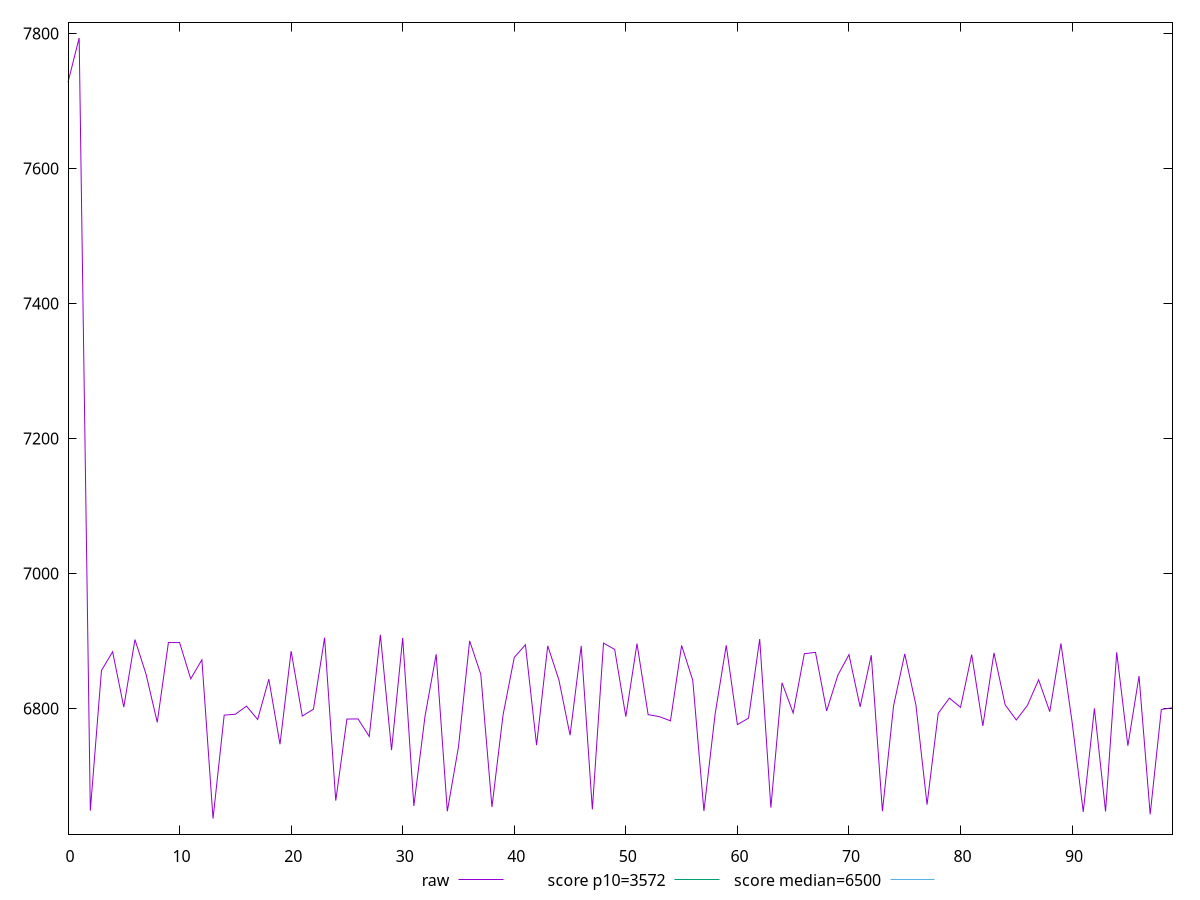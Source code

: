 reset

$raw <<EOF
0 7727.5650000000005
1 7793.315999999999
2 6648.685000000001
3 6856.360000000001
4 6884.004000000002
5 6802.114000000001
6 6902.1
7 6850.532000000001
8 6779.516
9 6897.652
10 6897.662
11 6843.972000000002
12 6872.204
13 6637.046700000001
14 6790.179999999999
15 6791.505999999999
16 6803.530000000001
17 6783.755999999999
18 6843.495999999999
19 6747
20 6885.016000000001
21 6788.835999999999
22 6799.021999999999
23 6904.968
24 6663.5235
25 6784.411999999998
26 6784.523999999999
27 6758.6182
28 6909.219999999999
29 6738.304
30 6904.576
31 6655.666300000001
32 6788.544
33 6880.304000000001
34 6647.7438999999995
35 6743.224000000001
36 6900.256
37 6850.58
38 6654.1097
39 6790.936
40 6875.608
41 6894.443999999998
42 6745.719999999999
43 6892.908
44 6842.459999999999
45 6760.423999999998
46 6892.691999999999
47 6650.5958
48 6896.916000000001
49 6887.568000000001
50 6787.9079999999985
51 6896.108000000001
52 6790.8899999999985
53 6788.0199999999995
54 6781.716
55 6893.4039999999995
56 6841.7119999999995
57 6648.212599999999
58 6791.348
59 6893.52
60 6776.146
61 6785.7119999999995
62 6902.887999999999
63 6653.1731
64 6838.116
65 6793.341999999999
66 6881.19
67 6883.184000000001
68 6796.432000000001
69 6849.176
70 6879.7959999999985
71 6802.474
72 6878.924
73 6647.9468
74 6804.0819999999985
75 6880.88
76 6805.450000000001
77 6657.645
78 6792.8240000000005
79 6815.4214
80 6801.732
81 6879.868
82 6774.208
83 6882.364
84 6805.511999999999
85 6782.964
86 6804.76
87 6842.54
88 6795.276000000002
89 6896.28
90 6780.012
91 6646.9323
92 6800.093999999999
93 6647.502199999999
94 6883.227999999999
95 6744.82
96 6848.132000000001
97 6643.2611000000015
98 6798.620000000002
99 6801.044
EOF

set key outside below
set xrange [0:99]
set yrange [6613.921314000001:7816.441385999999]
set trange [6613.921314000001:7816.441385999999]
set terminal svg size 640, 500 enhanced background rgb 'white'
set output "reports/report_00032_2021-02-25T10-28-15.087Z/first-cpu-idle/samples/astro/raw/values.svg"

plot $raw title "raw" with line, \
     3572 title "score p10=3572", \
     6500 title "score median=6500"

reset
